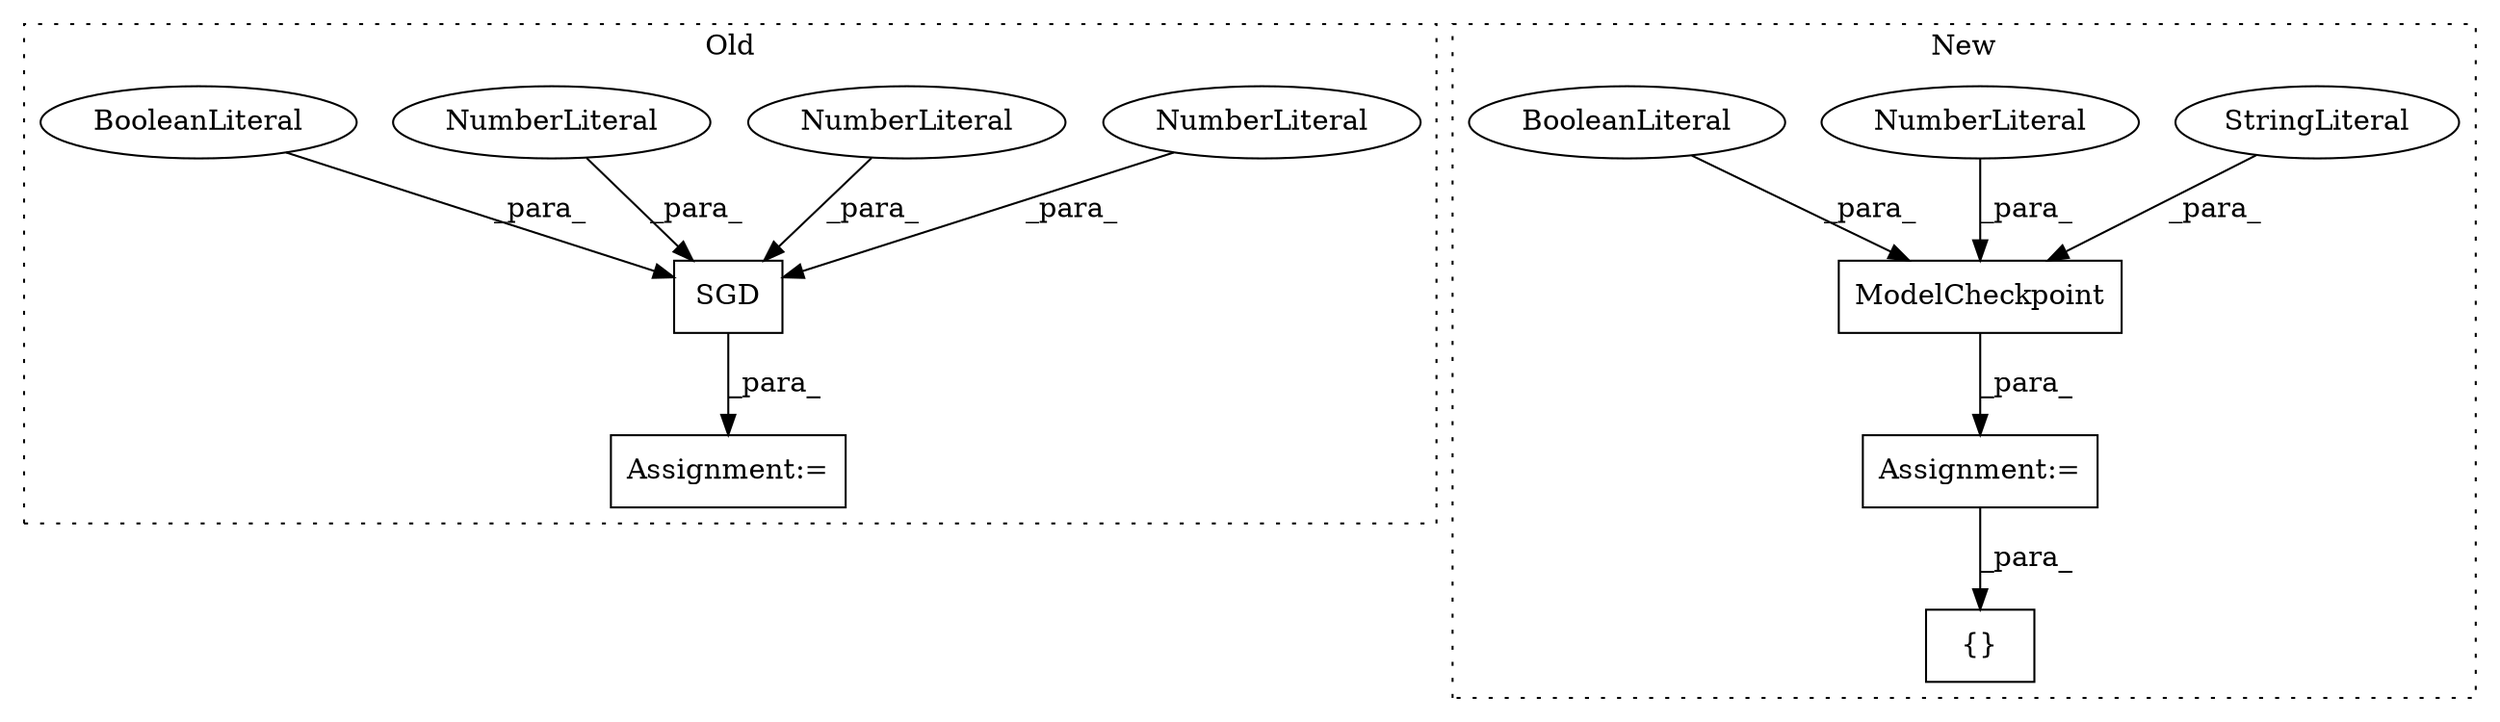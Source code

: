 digraph G {
subgraph cluster0 {
1 [label="SGD" a="32" s="2221,2247" l="4,1" shape="box"];
3 [label="NumberLiteral" a="34" s="2225" l="6" shape="ellipse"];
4 [label="NumberLiteral" a="34" s="2239" l="3" shape="ellipse"];
5 [label="NumberLiteral" a="34" s="2232" l="6" shape="ellipse"];
7 [label="BooleanLiteral" a="9" s="2243" l="4" shape="ellipse"];
9 [label="Assignment:=" a="7" s="2220" l="1" shape="box"];
label = "Old";
style="dotted";
}
subgraph cluster1 {
2 [label="ModelCheckpoint" a="32" s="2473,2535" l="16,1" shape="box"];
6 [label="{}" a="4" s="2636,2649" l="1,1" shape="box"];
8 [label="StringLiteral" a="45" s="2489" l="39" shape="ellipse"];
10 [label="Assignment:=" a="7" s="2472" l="1" shape="box"];
11 [label="NumberLiteral" a="34" s="2529" l="1" shape="ellipse"];
12 [label="BooleanLiteral" a="9" s="2531" l="4" shape="ellipse"];
label = "New";
style="dotted";
}
1 -> 9 [label="_para_"];
2 -> 10 [label="_para_"];
3 -> 1 [label="_para_"];
4 -> 1 [label="_para_"];
5 -> 1 [label="_para_"];
7 -> 1 [label="_para_"];
8 -> 2 [label="_para_"];
10 -> 6 [label="_para_"];
11 -> 2 [label="_para_"];
12 -> 2 [label="_para_"];
}